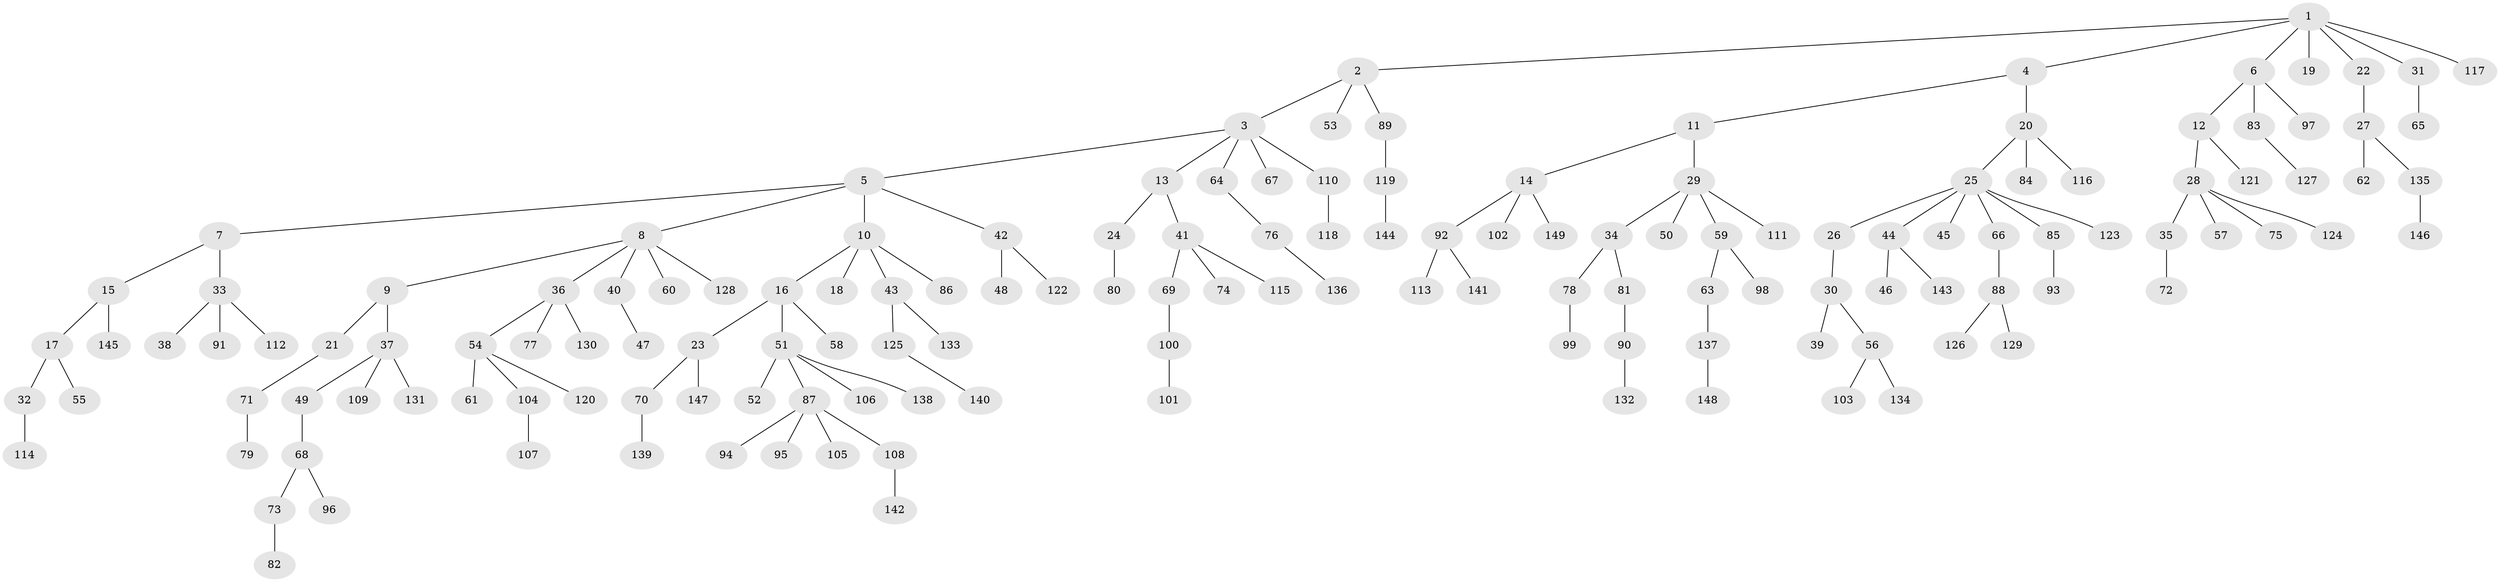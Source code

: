 // Generated by graph-tools (version 1.1) at 2025/53/03/09/25 04:53:22]
// undirected, 149 vertices, 148 edges
graph export_dot {
graph [start="1"]
  node [color=gray90,style=filled];
  1;
  2;
  3;
  4;
  5;
  6;
  7;
  8;
  9;
  10;
  11;
  12;
  13;
  14;
  15;
  16;
  17;
  18;
  19;
  20;
  21;
  22;
  23;
  24;
  25;
  26;
  27;
  28;
  29;
  30;
  31;
  32;
  33;
  34;
  35;
  36;
  37;
  38;
  39;
  40;
  41;
  42;
  43;
  44;
  45;
  46;
  47;
  48;
  49;
  50;
  51;
  52;
  53;
  54;
  55;
  56;
  57;
  58;
  59;
  60;
  61;
  62;
  63;
  64;
  65;
  66;
  67;
  68;
  69;
  70;
  71;
  72;
  73;
  74;
  75;
  76;
  77;
  78;
  79;
  80;
  81;
  82;
  83;
  84;
  85;
  86;
  87;
  88;
  89;
  90;
  91;
  92;
  93;
  94;
  95;
  96;
  97;
  98;
  99;
  100;
  101;
  102;
  103;
  104;
  105;
  106;
  107;
  108;
  109;
  110;
  111;
  112;
  113;
  114;
  115;
  116;
  117;
  118;
  119;
  120;
  121;
  122;
  123;
  124;
  125;
  126;
  127;
  128;
  129;
  130;
  131;
  132;
  133;
  134;
  135;
  136;
  137;
  138;
  139;
  140;
  141;
  142;
  143;
  144;
  145;
  146;
  147;
  148;
  149;
  1 -- 2;
  1 -- 4;
  1 -- 6;
  1 -- 19;
  1 -- 22;
  1 -- 31;
  1 -- 117;
  2 -- 3;
  2 -- 53;
  2 -- 89;
  3 -- 5;
  3 -- 13;
  3 -- 64;
  3 -- 67;
  3 -- 110;
  4 -- 11;
  4 -- 20;
  5 -- 7;
  5 -- 8;
  5 -- 10;
  5 -- 42;
  6 -- 12;
  6 -- 83;
  6 -- 97;
  7 -- 15;
  7 -- 33;
  8 -- 9;
  8 -- 36;
  8 -- 40;
  8 -- 60;
  8 -- 128;
  9 -- 21;
  9 -- 37;
  10 -- 16;
  10 -- 18;
  10 -- 43;
  10 -- 86;
  11 -- 14;
  11 -- 29;
  12 -- 28;
  12 -- 121;
  13 -- 24;
  13 -- 41;
  14 -- 92;
  14 -- 102;
  14 -- 149;
  15 -- 17;
  15 -- 145;
  16 -- 23;
  16 -- 51;
  16 -- 58;
  17 -- 32;
  17 -- 55;
  20 -- 25;
  20 -- 84;
  20 -- 116;
  21 -- 71;
  22 -- 27;
  23 -- 70;
  23 -- 147;
  24 -- 80;
  25 -- 26;
  25 -- 44;
  25 -- 45;
  25 -- 66;
  25 -- 85;
  25 -- 123;
  26 -- 30;
  27 -- 62;
  27 -- 135;
  28 -- 35;
  28 -- 57;
  28 -- 75;
  28 -- 124;
  29 -- 34;
  29 -- 50;
  29 -- 59;
  29 -- 111;
  30 -- 39;
  30 -- 56;
  31 -- 65;
  32 -- 114;
  33 -- 38;
  33 -- 91;
  33 -- 112;
  34 -- 78;
  34 -- 81;
  35 -- 72;
  36 -- 54;
  36 -- 77;
  36 -- 130;
  37 -- 49;
  37 -- 109;
  37 -- 131;
  40 -- 47;
  41 -- 69;
  41 -- 74;
  41 -- 115;
  42 -- 48;
  42 -- 122;
  43 -- 125;
  43 -- 133;
  44 -- 46;
  44 -- 143;
  49 -- 68;
  51 -- 52;
  51 -- 87;
  51 -- 106;
  51 -- 138;
  54 -- 61;
  54 -- 104;
  54 -- 120;
  56 -- 103;
  56 -- 134;
  59 -- 63;
  59 -- 98;
  63 -- 137;
  64 -- 76;
  66 -- 88;
  68 -- 73;
  68 -- 96;
  69 -- 100;
  70 -- 139;
  71 -- 79;
  73 -- 82;
  76 -- 136;
  78 -- 99;
  81 -- 90;
  83 -- 127;
  85 -- 93;
  87 -- 94;
  87 -- 95;
  87 -- 105;
  87 -- 108;
  88 -- 126;
  88 -- 129;
  89 -- 119;
  90 -- 132;
  92 -- 113;
  92 -- 141;
  100 -- 101;
  104 -- 107;
  108 -- 142;
  110 -- 118;
  119 -- 144;
  125 -- 140;
  135 -- 146;
  137 -- 148;
}

